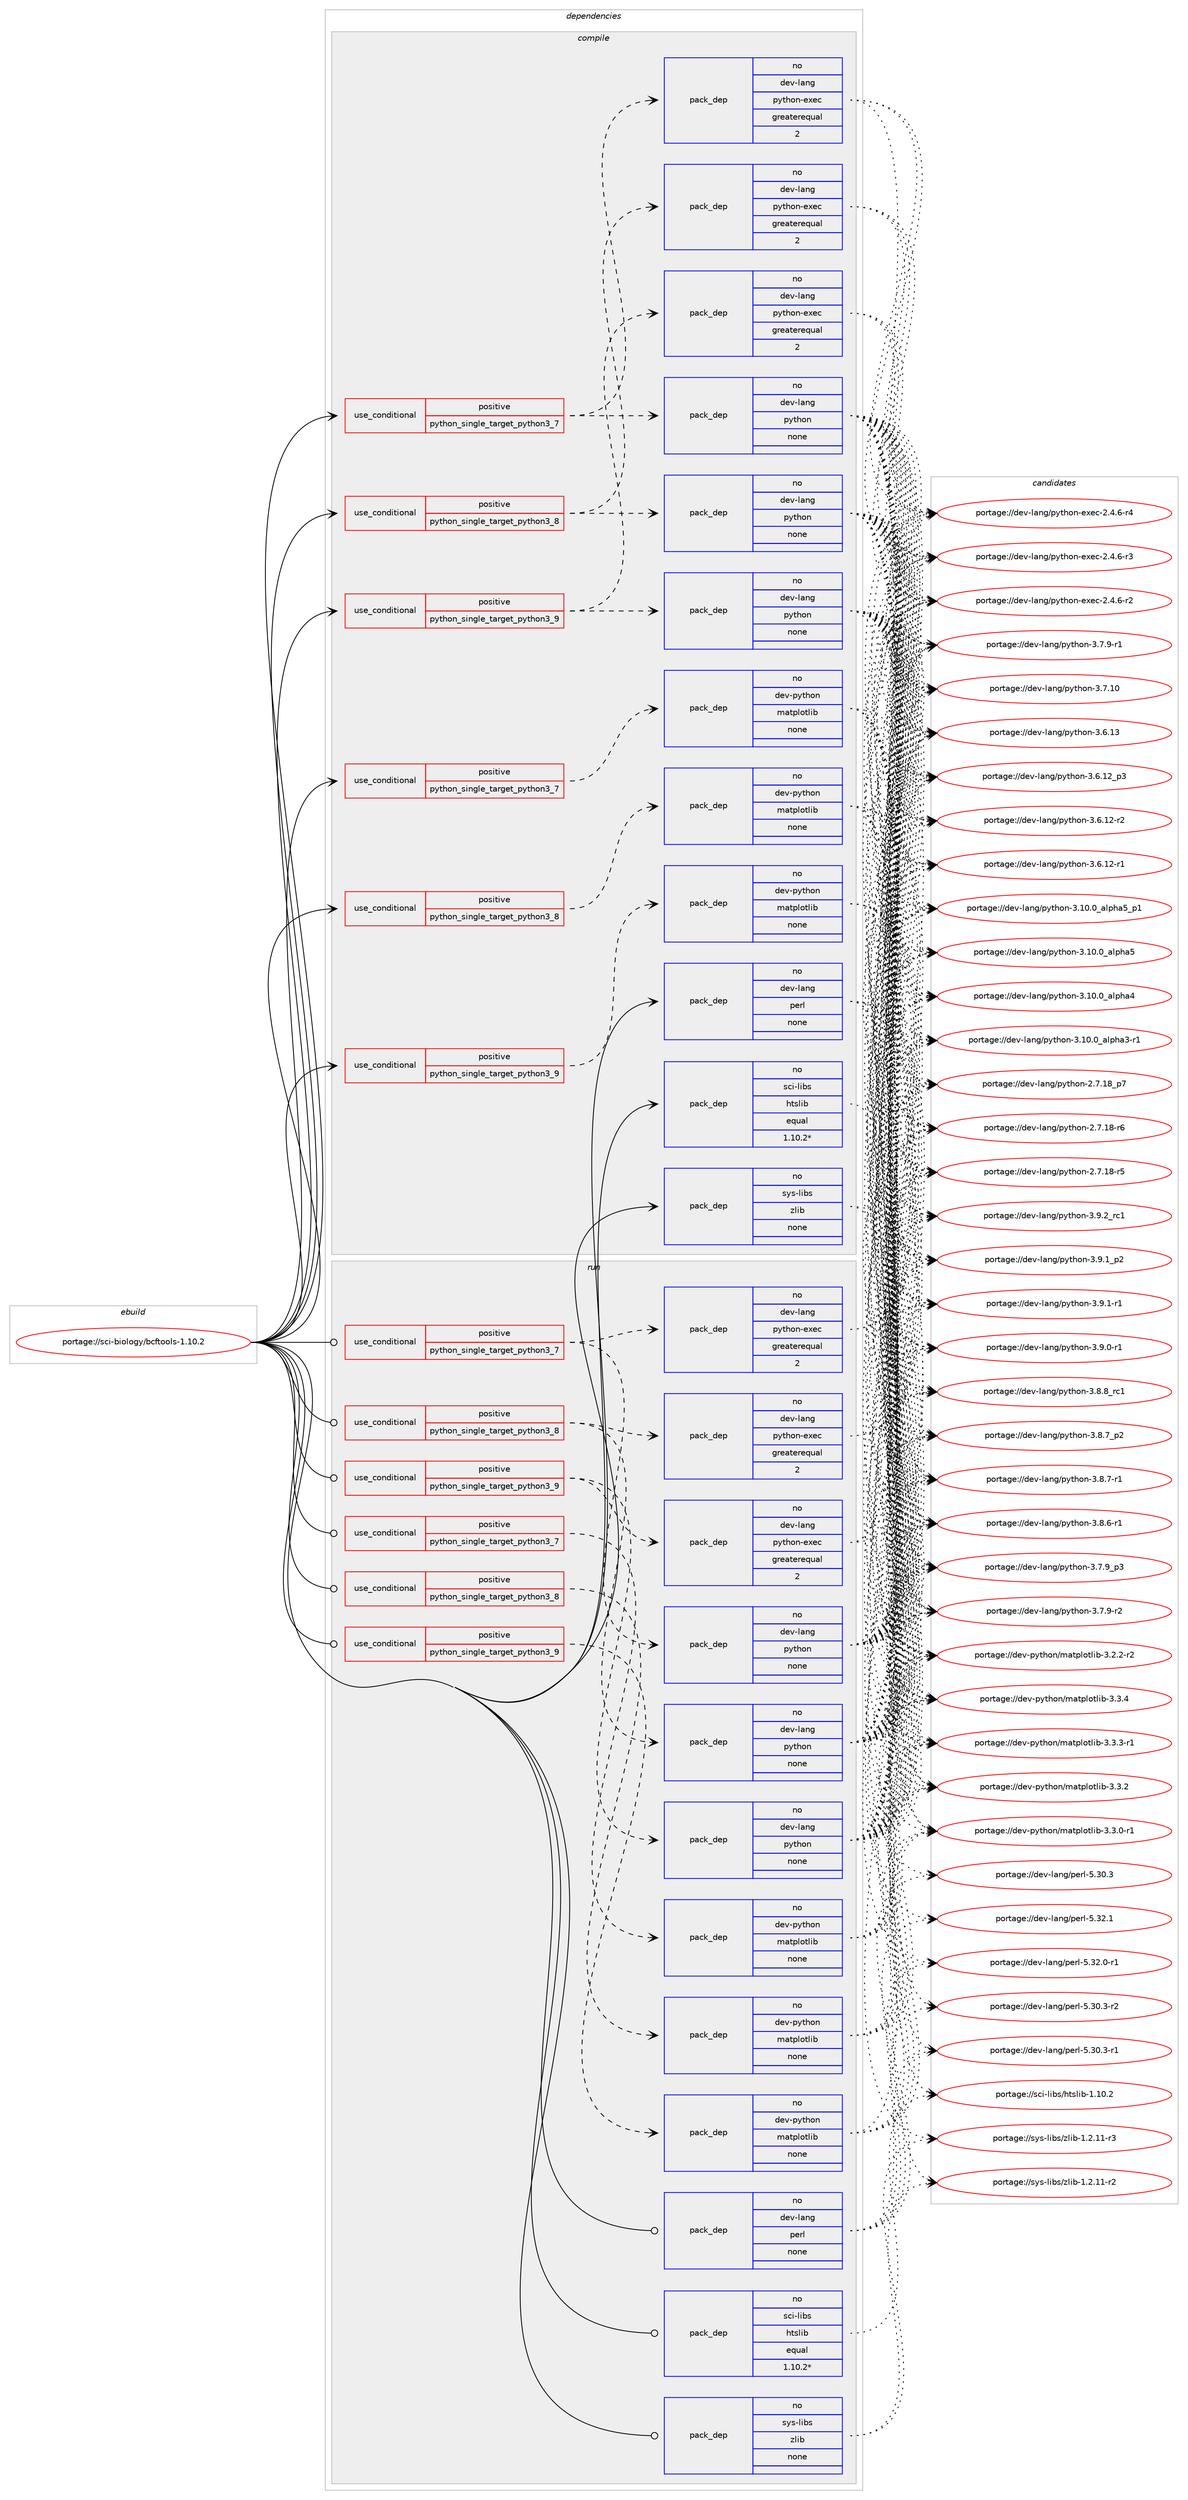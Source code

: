 digraph prolog {

# *************
# Graph options
# *************

newrank=true;
concentrate=true;
compound=true;
graph [rankdir=LR,fontname=Helvetica,fontsize=10,ranksep=1.5];#, ranksep=2.5, nodesep=0.2];
edge  [arrowhead=vee];
node  [fontname=Helvetica,fontsize=10];

# **********
# The ebuild
# **********

subgraph cluster_leftcol {
color=gray;
rank=same;
label=<<i>ebuild</i>>;
id [label="portage://sci-biology/bcftools-1.10.2", color=red, width=4, href="../sci-biology/bcftools-1.10.2.svg"];
}

# ****************
# The dependencies
# ****************

subgraph cluster_midcol {
color=gray;
label=<<i>dependencies</i>>;
subgraph cluster_compile {
fillcolor="#eeeeee";
style=filled;
label=<<i>compile</i>>;
subgraph cond2898 {
dependency10207 [label=<<TABLE BORDER="0" CELLBORDER="1" CELLSPACING="0" CELLPADDING="4"><TR><TD ROWSPAN="3" CELLPADDING="10">use_conditional</TD></TR><TR><TD>positive</TD></TR><TR><TD>python_single_target_python3_7</TD></TR></TABLE>>, shape=none, color=red];
subgraph pack7218 {
dependency10208 [label=<<TABLE BORDER="0" CELLBORDER="1" CELLSPACING="0" CELLPADDING="4" WIDTH="220"><TR><TD ROWSPAN="6" CELLPADDING="30">pack_dep</TD></TR><TR><TD WIDTH="110">no</TD></TR><TR><TD>dev-lang</TD></TR><TR><TD>python</TD></TR><TR><TD>none</TD></TR><TR><TD></TD></TR></TABLE>>, shape=none, color=blue];
}
dependency10207:e -> dependency10208:w [weight=20,style="dashed",arrowhead="vee"];
subgraph pack7219 {
dependency10209 [label=<<TABLE BORDER="0" CELLBORDER="1" CELLSPACING="0" CELLPADDING="4" WIDTH="220"><TR><TD ROWSPAN="6" CELLPADDING="30">pack_dep</TD></TR><TR><TD WIDTH="110">no</TD></TR><TR><TD>dev-lang</TD></TR><TR><TD>python-exec</TD></TR><TR><TD>greaterequal</TD></TR><TR><TD>2</TD></TR></TABLE>>, shape=none, color=blue];
}
dependency10207:e -> dependency10209:w [weight=20,style="dashed",arrowhead="vee"];
}
id:e -> dependency10207:w [weight=20,style="solid",arrowhead="vee"];
subgraph cond2899 {
dependency10210 [label=<<TABLE BORDER="0" CELLBORDER="1" CELLSPACING="0" CELLPADDING="4"><TR><TD ROWSPAN="3" CELLPADDING="10">use_conditional</TD></TR><TR><TD>positive</TD></TR><TR><TD>python_single_target_python3_7</TD></TR></TABLE>>, shape=none, color=red];
subgraph pack7220 {
dependency10211 [label=<<TABLE BORDER="0" CELLBORDER="1" CELLSPACING="0" CELLPADDING="4" WIDTH="220"><TR><TD ROWSPAN="6" CELLPADDING="30">pack_dep</TD></TR><TR><TD WIDTH="110">no</TD></TR><TR><TD>dev-python</TD></TR><TR><TD>matplotlib</TD></TR><TR><TD>none</TD></TR><TR><TD></TD></TR></TABLE>>, shape=none, color=blue];
}
dependency10210:e -> dependency10211:w [weight=20,style="dashed",arrowhead="vee"];
}
id:e -> dependency10210:w [weight=20,style="solid",arrowhead="vee"];
subgraph cond2900 {
dependency10212 [label=<<TABLE BORDER="0" CELLBORDER="1" CELLSPACING="0" CELLPADDING="4"><TR><TD ROWSPAN="3" CELLPADDING="10">use_conditional</TD></TR><TR><TD>positive</TD></TR><TR><TD>python_single_target_python3_8</TD></TR></TABLE>>, shape=none, color=red];
subgraph pack7221 {
dependency10213 [label=<<TABLE BORDER="0" CELLBORDER="1" CELLSPACING="0" CELLPADDING="4" WIDTH="220"><TR><TD ROWSPAN="6" CELLPADDING="30">pack_dep</TD></TR><TR><TD WIDTH="110">no</TD></TR><TR><TD>dev-lang</TD></TR><TR><TD>python</TD></TR><TR><TD>none</TD></TR><TR><TD></TD></TR></TABLE>>, shape=none, color=blue];
}
dependency10212:e -> dependency10213:w [weight=20,style="dashed",arrowhead="vee"];
subgraph pack7222 {
dependency10214 [label=<<TABLE BORDER="0" CELLBORDER="1" CELLSPACING="0" CELLPADDING="4" WIDTH="220"><TR><TD ROWSPAN="6" CELLPADDING="30">pack_dep</TD></TR><TR><TD WIDTH="110">no</TD></TR><TR><TD>dev-lang</TD></TR><TR><TD>python-exec</TD></TR><TR><TD>greaterequal</TD></TR><TR><TD>2</TD></TR></TABLE>>, shape=none, color=blue];
}
dependency10212:e -> dependency10214:w [weight=20,style="dashed",arrowhead="vee"];
}
id:e -> dependency10212:w [weight=20,style="solid",arrowhead="vee"];
subgraph cond2901 {
dependency10215 [label=<<TABLE BORDER="0" CELLBORDER="1" CELLSPACING="0" CELLPADDING="4"><TR><TD ROWSPAN="3" CELLPADDING="10">use_conditional</TD></TR><TR><TD>positive</TD></TR><TR><TD>python_single_target_python3_8</TD></TR></TABLE>>, shape=none, color=red];
subgraph pack7223 {
dependency10216 [label=<<TABLE BORDER="0" CELLBORDER="1" CELLSPACING="0" CELLPADDING="4" WIDTH="220"><TR><TD ROWSPAN="6" CELLPADDING="30">pack_dep</TD></TR><TR><TD WIDTH="110">no</TD></TR><TR><TD>dev-python</TD></TR><TR><TD>matplotlib</TD></TR><TR><TD>none</TD></TR><TR><TD></TD></TR></TABLE>>, shape=none, color=blue];
}
dependency10215:e -> dependency10216:w [weight=20,style="dashed",arrowhead="vee"];
}
id:e -> dependency10215:w [weight=20,style="solid",arrowhead="vee"];
subgraph cond2902 {
dependency10217 [label=<<TABLE BORDER="0" CELLBORDER="1" CELLSPACING="0" CELLPADDING="4"><TR><TD ROWSPAN="3" CELLPADDING="10">use_conditional</TD></TR><TR><TD>positive</TD></TR><TR><TD>python_single_target_python3_9</TD></TR></TABLE>>, shape=none, color=red];
subgraph pack7224 {
dependency10218 [label=<<TABLE BORDER="0" CELLBORDER="1" CELLSPACING="0" CELLPADDING="4" WIDTH="220"><TR><TD ROWSPAN="6" CELLPADDING="30">pack_dep</TD></TR><TR><TD WIDTH="110">no</TD></TR><TR><TD>dev-lang</TD></TR><TR><TD>python</TD></TR><TR><TD>none</TD></TR><TR><TD></TD></TR></TABLE>>, shape=none, color=blue];
}
dependency10217:e -> dependency10218:w [weight=20,style="dashed",arrowhead="vee"];
subgraph pack7225 {
dependency10219 [label=<<TABLE BORDER="0" CELLBORDER="1" CELLSPACING="0" CELLPADDING="4" WIDTH="220"><TR><TD ROWSPAN="6" CELLPADDING="30">pack_dep</TD></TR><TR><TD WIDTH="110">no</TD></TR><TR><TD>dev-lang</TD></TR><TR><TD>python-exec</TD></TR><TR><TD>greaterequal</TD></TR><TR><TD>2</TD></TR></TABLE>>, shape=none, color=blue];
}
dependency10217:e -> dependency10219:w [weight=20,style="dashed",arrowhead="vee"];
}
id:e -> dependency10217:w [weight=20,style="solid",arrowhead="vee"];
subgraph cond2903 {
dependency10220 [label=<<TABLE BORDER="0" CELLBORDER="1" CELLSPACING="0" CELLPADDING="4"><TR><TD ROWSPAN="3" CELLPADDING="10">use_conditional</TD></TR><TR><TD>positive</TD></TR><TR><TD>python_single_target_python3_9</TD></TR></TABLE>>, shape=none, color=red];
subgraph pack7226 {
dependency10221 [label=<<TABLE BORDER="0" CELLBORDER="1" CELLSPACING="0" CELLPADDING="4" WIDTH="220"><TR><TD ROWSPAN="6" CELLPADDING="30">pack_dep</TD></TR><TR><TD WIDTH="110">no</TD></TR><TR><TD>dev-python</TD></TR><TR><TD>matplotlib</TD></TR><TR><TD>none</TD></TR><TR><TD></TD></TR></TABLE>>, shape=none, color=blue];
}
dependency10220:e -> dependency10221:w [weight=20,style="dashed",arrowhead="vee"];
}
id:e -> dependency10220:w [weight=20,style="solid",arrowhead="vee"];
subgraph pack7227 {
dependency10222 [label=<<TABLE BORDER="0" CELLBORDER="1" CELLSPACING="0" CELLPADDING="4" WIDTH="220"><TR><TD ROWSPAN="6" CELLPADDING="30">pack_dep</TD></TR><TR><TD WIDTH="110">no</TD></TR><TR><TD>dev-lang</TD></TR><TR><TD>perl</TD></TR><TR><TD>none</TD></TR><TR><TD></TD></TR></TABLE>>, shape=none, color=blue];
}
id:e -> dependency10222:w [weight=20,style="solid",arrowhead="vee"];
subgraph pack7228 {
dependency10223 [label=<<TABLE BORDER="0" CELLBORDER="1" CELLSPACING="0" CELLPADDING="4" WIDTH="220"><TR><TD ROWSPAN="6" CELLPADDING="30">pack_dep</TD></TR><TR><TD WIDTH="110">no</TD></TR><TR><TD>sci-libs</TD></TR><TR><TD>htslib</TD></TR><TR><TD>equal</TD></TR><TR><TD>1.10.2*</TD></TR></TABLE>>, shape=none, color=blue];
}
id:e -> dependency10223:w [weight=20,style="solid",arrowhead="vee"];
subgraph pack7229 {
dependency10224 [label=<<TABLE BORDER="0" CELLBORDER="1" CELLSPACING="0" CELLPADDING="4" WIDTH="220"><TR><TD ROWSPAN="6" CELLPADDING="30">pack_dep</TD></TR><TR><TD WIDTH="110">no</TD></TR><TR><TD>sys-libs</TD></TR><TR><TD>zlib</TD></TR><TR><TD>none</TD></TR><TR><TD></TD></TR></TABLE>>, shape=none, color=blue];
}
id:e -> dependency10224:w [weight=20,style="solid",arrowhead="vee"];
}
subgraph cluster_compileandrun {
fillcolor="#eeeeee";
style=filled;
label=<<i>compile and run</i>>;
}
subgraph cluster_run {
fillcolor="#eeeeee";
style=filled;
label=<<i>run</i>>;
subgraph cond2904 {
dependency10225 [label=<<TABLE BORDER="0" CELLBORDER="1" CELLSPACING="0" CELLPADDING="4"><TR><TD ROWSPAN="3" CELLPADDING="10">use_conditional</TD></TR><TR><TD>positive</TD></TR><TR><TD>python_single_target_python3_7</TD></TR></TABLE>>, shape=none, color=red];
subgraph pack7230 {
dependency10226 [label=<<TABLE BORDER="0" CELLBORDER="1" CELLSPACING="0" CELLPADDING="4" WIDTH="220"><TR><TD ROWSPAN="6" CELLPADDING="30">pack_dep</TD></TR><TR><TD WIDTH="110">no</TD></TR><TR><TD>dev-lang</TD></TR><TR><TD>python</TD></TR><TR><TD>none</TD></TR><TR><TD></TD></TR></TABLE>>, shape=none, color=blue];
}
dependency10225:e -> dependency10226:w [weight=20,style="dashed",arrowhead="vee"];
subgraph pack7231 {
dependency10227 [label=<<TABLE BORDER="0" CELLBORDER="1" CELLSPACING="0" CELLPADDING="4" WIDTH="220"><TR><TD ROWSPAN="6" CELLPADDING="30">pack_dep</TD></TR><TR><TD WIDTH="110">no</TD></TR><TR><TD>dev-lang</TD></TR><TR><TD>python-exec</TD></TR><TR><TD>greaterequal</TD></TR><TR><TD>2</TD></TR></TABLE>>, shape=none, color=blue];
}
dependency10225:e -> dependency10227:w [weight=20,style="dashed",arrowhead="vee"];
}
id:e -> dependency10225:w [weight=20,style="solid",arrowhead="odot"];
subgraph cond2905 {
dependency10228 [label=<<TABLE BORDER="0" CELLBORDER="1" CELLSPACING="0" CELLPADDING="4"><TR><TD ROWSPAN="3" CELLPADDING="10">use_conditional</TD></TR><TR><TD>positive</TD></TR><TR><TD>python_single_target_python3_7</TD></TR></TABLE>>, shape=none, color=red];
subgraph pack7232 {
dependency10229 [label=<<TABLE BORDER="0" CELLBORDER="1" CELLSPACING="0" CELLPADDING="4" WIDTH="220"><TR><TD ROWSPAN="6" CELLPADDING="30">pack_dep</TD></TR><TR><TD WIDTH="110">no</TD></TR><TR><TD>dev-python</TD></TR><TR><TD>matplotlib</TD></TR><TR><TD>none</TD></TR><TR><TD></TD></TR></TABLE>>, shape=none, color=blue];
}
dependency10228:e -> dependency10229:w [weight=20,style="dashed",arrowhead="vee"];
}
id:e -> dependency10228:w [weight=20,style="solid",arrowhead="odot"];
subgraph cond2906 {
dependency10230 [label=<<TABLE BORDER="0" CELLBORDER="1" CELLSPACING="0" CELLPADDING="4"><TR><TD ROWSPAN="3" CELLPADDING="10">use_conditional</TD></TR><TR><TD>positive</TD></TR><TR><TD>python_single_target_python3_8</TD></TR></TABLE>>, shape=none, color=red];
subgraph pack7233 {
dependency10231 [label=<<TABLE BORDER="0" CELLBORDER="1" CELLSPACING="0" CELLPADDING="4" WIDTH="220"><TR><TD ROWSPAN="6" CELLPADDING="30">pack_dep</TD></TR><TR><TD WIDTH="110">no</TD></TR><TR><TD>dev-lang</TD></TR><TR><TD>python</TD></TR><TR><TD>none</TD></TR><TR><TD></TD></TR></TABLE>>, shape=none, color=blue];
}
dependency10230:e -> dependency10231:w [weight=20,style="dashed",arrowhead="vee"];
subgraph pack7234 {
dependency10232 [label=<<TABLE BORDER="0" CELLBORDER="1" CELLSPACING="0" CELLPADDING="4" WIDTH="220"><TR><TD ROWSPAN="6" CELLPADDING="30">pack_dep</TD></TR><TR><TD WIDTH="110">no</TD></TR><TR><TD>dev-lang</TD></TR><TR><TD>python-exec</TD></TR><TR><TD>greaterequal</TD></TR><TR><TD>2</TD></TR></TABLE>>, shape=none, color=blue];
}
dependency10230:e -> dependency10232:w [weight=20,style="dashed",arrowhead="vee"];
}
id:e -> dependency10230:w [weight=20,style="solid",arrowhead="odot"];
subgraph cond2907 {
dependency10233 [label=<<TABLE BORDER="0" CELLBORDER="1" CELLSPACING="0" CELLPADDING="4"><TR><TD ROWSPAN="3" CELLPADDING="10">use_conditional</TD></TR><TR><TD>positive</TD></TR><TR><TD>python_single_target_python3_8</TD></TR></TABLE>>, shape=none, color=red];
subgraph pack7235 {
dependency10234 [label=<<TABLE BORDER="0" CELLBORDER="1" CELLSPACING="0" CELLPADDING="4" WIDTH="220"><TR><TD ROWSPAN="6" CELLPADDING="30">pack_dep</TD></TR><TR><TD WIDTH="110">no</TD></TR><TR><TD>dev-python</TD></TR><TR><TD>matplotlib</TD></TR><TR><TD>none</TD></TR><TR><TD></TD></TR></TABLE>>, shape=none, color=blue];
}
dependency10233:e -> dependency10234:w [weight=20,style="dashed",arrowhead="vee"];
}
id:e -> dependency10233:w [weight=20,style="solid",arrowhead="odot"];
subgraph cond2908 {
dependency10235 [label=<<TABLE BORDER="0" CELLBORDER="1" CELLSPACING="0" CELLPADDING="4"><TR><TD ROWSPAN="3" CELLPADDING="10">use_conditional</TD></TR><TR><TD>positive</TD></TR><TR><TD>python_single_target_python3_9</TD></TR></TABLE>>, shape=none, color=red];
subgraph pack7236 {
dependency10236 [label=<<TABLE BORDER="0" CELLBORDER="1" CELLSPACING="0" CELLPADDING="4" WIDTH="220"><TR><TD ROWSPAN="6" CELLPADDING="30">pack_dep</TD></TR><TR><TD WIDTH="110">no</TD></TR><TR><TD>dev-lang</TD></TR><TR><TD>python</TD></TR><TR><TD>none</TD></TR><TR><TD></TD></TR></TABLE>>, shape=none, color=blue];
}
dependency10235:e -> dependency10236:w [weight=20,style="dashed",arrowhead="vee"];
subgraph pack7237 {
dependency10237 [label=<<TABLE BORDER="0" CELLBORDER="1" CELLSPACING="0" CELLPADDING="4" WIDTH="220"><TR><TD ROWSPAN="6" CELLPADDING="30">pack_dep</TD></TR><TR><TD WIDTH="110">no</TD></TR><TR><TD>dev-lang</TD></TR><TR><TD>python-exec</TD></TR><TR><TD>greaterequal</TD></TR><TR><TD>2</TD></TR></TABLE>>, shape=none, color=blue];
}
dependency10235:e -> dependency10237:w [weight=20,style="dashed",arrowhead="vee"];
}
id:e -> dependency10235:w [weight=20,style="solid",arrowhead="odot"];
subgraph cond2909 {
dependency10238 [label=<<TABLE BORDER="0" CELLBORDER="1" CELLSPACING="0" CELLPADDING="4"><TR><TD ROWSPAN="3" CELLPADDING="10">use_conditional</TD></TR><TR><TD>positive</TD></TR><TR><TD>python_single_target_python3_9</TD></TR></TABLE>>, shape=none, color=red];
subgraph pack7238 {
dependency10239 [label=<<TABLE BORDER="0" CELLBORDER="1" CELLSPACING="0" CELLPADDING="4" WIDTH="220"><TR><TD ROWSPAN="6" CELLPADDING="30">pack_dep</TD></TR><TR><TD WIDTH="110">no</TD></TR><TR><TD>dev-python</TD></TR><TR><TD>matplotlib</TD></TR><TR><TD>none</TD></TR><TR><TD></TD></TR></TABLE>>, shape=none, color=blue];
}
dependency10238:e -> dependency10239:w [weight=20,style="dashed",arrowhead="vee"];
}
id:e -> dependency10238:w [weight=20,style="solid",arrowhead="odot"];
subgraph pack7239 {
dependency10240 [label=<<TABLE BORDER="0" CELLBORDER="1" CELLSPACING="0" CELLPADDING="4" WIDTH="220"><TR><TD ROWSPAN="6" CELLPADDING="30">pack_dep</TD></TR><TR><TD WIDTH="110">no</TD></TR><TR><TD>dev-lang</TD></TR><TR><TD>perl</TD></TR><TR><TD>none</TD></TR><TR><TD></TD></TR></TABLE>>, shape=none, color=blue];
}
id:e -> dependency10240:w [weight=20,style="solid",arrowhead="odot"];
subgraph pack7240 {
dependency10241 [label=<<TABLE BORDER="0" CELLBORDER="1" CELLSPACING="0" CELLPADDING="4" WIDTH="220"><TR><TD ROWSPAN="6" CELLPADDING="30">pack_dep</TD></TR><TR><TD WIDTH="110">no</TD></TR><TR><TD>sci-libs</TD></TR><TR><TD>htslib</TD></TR><TR><TD>equal</TD></TR><TR><TD>1.10.2*</TD></TR></TABLE>>, shape=none, color=blue];
}
id:e -> dependency10241:w [weight=20,style="solid",arrowhead="odot"];
subgraph pack7241 {
dependency10242 [label=<<TABLE BORDER="0" CELLBORDER="1" CELLSPACING="0" CELLPADDING="4" WIDTH="220"><TR><TD ROWSPAN="6" CELLPADDING="30">pack_dep</TD></TR><TR><TD WIDTH="110">no</TD></TR><TR><TD>sys-libs</TD></TR><TR><TD>zlib</TD></TR><TR><TD>none</TD></TR><TR><TD></TD></TR></TABLE>>, shape=none, color=blue];
}
id:e -> dependency10242:w [weight=20,style="solid",arrowhead="odot"];
}
}

# **************
# The candidates
# **************

subgraph cluster_choices {
rank=same;
color=gray;
label=<<i>candidates</i>>;

subgraph choice7218 {
color=black;
nodesep=1;
choice100101118451089711010347112121116104111110455146574650951149949 [label="portage://dev-lang/python-3.9.2_rc1", color=red, width=4,href="../dev-lang/python-3.9.2_rc1.svg"];
choice1001011184510897110103471121211161041111104551465746499511250 [label="portage://dev-lang/python-3.9.1_p2", color=red, width=4,href="../dev-lang/python-3.9.1_p2.svg"];
choice1001011184510897110103471121211161041111104551465746494511449 [label="portage://dev-lang/python-3.9.1-r1", color=red, width=4,href="../dev-lang/python-3.9.1-r1.svg"];
choice1001011184510897110103471121211161041111104551465746484511449 [label="portage://dev-lang/python-3.9.0-r1", color=red, width=4,href="../dev-lang/python-3.9.0-r1.svg"];
choice100101118451089711010347112121116104111110455146564656951149949 [label="portage://dev-lang/python-3.8.8_rc1", color=red, width=4,href="../dev-lang/python-3.8.8_rc1.svg"];
choice1001011184510897110103471121211161041111104551465646559511250 [label="portage://dev-lang/python-3.8.7_p2", color=red, width=4,href="../dev-lang/python-3.8.7_p2.svg"];
choice1001011184510897110103471121211161041111104551465646554511449 [label="portage://dev-lang/python-3.8.7-r1", color=red, width=4,href="../dev-lang/python-3.8.7-r1.svg"];
choice1001011184510897110103471121211161041111104551465646544511449 [label="portage://dev-lang/python-3.8.6-r1", color=red, width=4,href="../dev-lang/python-3.8.6-r1.svg"];
choice1001011184510897110103471121211161041111104551465546579511251 [label="portage://dev-lang/python-3.7.9_p3", color=red, width=4,href="../dev-lang/python-3.7.9_p3.svg"];
choice1001011184510897110103471121211161041111104551465546574511450 [label="portage://dev-lang/python-3.7.9-r2", color=red, width=4,href="../dev-lang/python-3.7.9-r2.svg"];
choice1001011184510897110103471121211161041111104551465546574511449 [label="portage://dev-lang/python-3.7.9-r1", color=red, width=4,href="../dev-lang/python-3.7.9-r1.svg"];
choice10010111845108971101034711212111610411111045514655464948 [label="portage://dev-lang/python-3.7.10", color=red, width=4,href="../dev-lang/python-3.7.10.svg"];
choice10010111845108971101034711212111610411111045514654464951 [label="portage://dev-lang/python-3.6.13", color=red, width=4,href="../dev-lang/python-3.6.13.svg"];
choice100101118451089711010347112121116104111110455146544649509511251 [label="portage://dev-lang/python-3.6.12_p3", color=red, width=4,href="../dev-lang/python-3.6.12_p3.svg"];
choice100101118451089711010347112121116104111110455146544649504511450 [label="portage://dev-lang/python-3.6.12-r2", color=red, width=4,href="../dev-lang/python-3.6.12-r2.svg"];
choice100101118451089711010347112121116104111110455146544649504511449 [label="portage://dev-lang/python-3.6.12-r1", color=red, width=4,href="../dev-lang/python-3.6.12-r1.svg"];
choice10010111845108971101034711212111610411111045514649484648959710811210497539511249 [label="portage://dev-lang/python-3.10.0_alpha5_p1", color=red, width=4,href="../dev-lang/python-3.10.0_alpha5_p1.svg"];
choice1001011184510897110103471121211161041111104551464948464895971081121049753 [label="portage://dev-lang/python-3.10.0_alpha5", color=red, width=4,href="../dev-lang/python-3.10.0_alpha5.svg"];
choice1001011184510897110103471121211161041111104551464948464895971081121049752 [label="portage://dev-lang/python-3.10.0_alpha4", color=red, width=4,href="../dev-lang/python-3.10.0_alpha4.svg"];
choice10010111845108971101034711212111610411111045514649484648959710811210497514511449 [label="portage://dev-lang/python-3.10.0_alpha3-r1", color=red, width=4,href="../dev-lang/python-3.10.0_alpha3-r1.svg"];
choice100101118451089711010347112121116104111110455046554649569511255 [label="portage://dev-lang/python-2.7.18_p7", color=red, width=4,href="../dev-lang/python-2.7.18_p7.svg"];
choice100101118451089711010347112121116104111110455046554649564511454 [label="portage://dev-lang/python-2.7.18-r6", color=red, width=4,href="../dev-lang/python-2.7.18-r6.svg"];
choice100101118451089711010347112121116104111110455046554649564511453 [label="portage://dev-lang/python-2.7.18-r5", color=red, width=4,href="../dev-lang/python-2.7.18-r5.svg"];
dependency10208:e -> choice100101118451089711010347112121116104111110455146574650951149949:w [style=dotted,weight="100"];
dependency10208:e -> choice1001011184510897110103471121211161041111104551465746499511250:w [style=dotted,weight="100"];
dependency10208:e -> choice1001011184510897110103471121211161041111104551465746494511449:w [style=dotted,weight="100"];
dependency10208:e -> choice1001011184510897110103471121211161041111104551465746484511449:w [style=dotted,weight="100"];
dependency10208:e -> choice100101118451089711010347112121116104111110455146564656951149949:w [style=dotted,weight="100"];
dependency10208:e -> choice1001011184510897110103471121211161041111104551465646559511250:w [style=dotted,weight="100"];
dependency10208:e -> choice1001011184510897110103471121211161041111104551465646554511449:w [style=dotted,weight="100"];
dependency10208:e -> choice1001011184510897110103471121211161041111104551465646544511449:w [style=dotted,weight="100"];
dependency10208:e -> choice1001011184510897110103471121211161041111104551465546579511251:w [style=dotted,weight="100"];
dependency10208:e -> choice1001011184510897110103471121211161041111104551465546574511450:w [style=dotted,weight="100"];
dependency10208:e -> choice1001011184510897110103471121211161041111104551465546574511449:w [style=dotted,weight="100"];
dependency10208:e -> choice10010111845108971101034711212111610411111045514655464948:w [style=dotted,weight="100"];
dependency10208:e -> choice10010111845108971101034711212111610411111045514654464951:w [style=dotted,weight="100"];
dependency10208:e -> choice100101118451089711010347112121116104111110455146544649509511251:w [style=dotted,weight="100"];
dependency10208:e -> choice100101118451089711010347112121116104111110455146544649504511450:w [style=dotted,weight="100"];
dependency10208:e -> choice100101118451089711010347112121116104111110455146544649504511449:w [style=dotted,weight="100"];
dependency10208:e -> choice10010111845108971101034711212111610411111045514649484648959710811210497539511249:w [style=dotted,weight="100"];
dependency10208:e -> choice1001011184510897110103471121211161041111104551464948464895971081121049753:w [style=dotted,weight="100"];
dependency10208:e -> choice1001011184510897110103471121211161041111104551464948464895971081121049752:w [style=dotted,weight="100"];
dependency10208:e -> choice10010111845108971101034711212111610411111045514649484648959710811210497514511449:w [style=dotted,weight="100"];
dependency10208:e -> choice100101118451089711010347112121116104111110455046554649569511255:w [style=dotted,weight="100"];
dependency10208:e -> choice100101118451089711010347112121116104111110455046554649564511454:w [style=dotted,weight="100"];
dependency10208:e -> choice100101118451089711010347112121116104111110455046554649564511453:w [style=dotted,weight="100"];
}
subgraph choice7219 {
color=black;
nodesep=1;
choice10010111845108971101034711212111610411111045101120101994550465246544511452 [label="portage://dev-lang/python-exec-2.4.6-r4", color=red, width=4,href="../dev-lang/python-exec-2.4.6-r4.svg"];
choice10010111845108971101034711212111610411111045101120101994550465246544511451 [label="portage://dev-lang/python-exec-2.4.6-r3", color=red, width=4,href="../dev-lang/python-exec-2.4.6-r3.svg"];
choice10010111845108971101034711212111610411111045101120101994550465246544511450 [label="portage://dev-lang/python-exec-2.4.6-r2", color=red, width=4,href="../dev-lang/python-exec-2.4.6-r2.svg"];
dependency10209:e -> choice10010111845108971101034711212111610411111045101120101994550465246544511452:w [style=dotted,weight="100"];
dependency10209:e -> choice10010111845108971101034711212111610411111045101120101994550465246544511451:w [style=dotted,weight="100"];
dependency10209:e -> choice10010111845108971101034711212111610411111045101120101994550465246544511450:w [style=dotted,weight="100"];
}
subgraph choice7220 {
color=black;
nodesep=1;
choice10010111845112121116104111110471099711611210811111610810598455146514652 [label="portage://dev-python/matplotlib-3.3.4", color=red, width=4,href="../dev-python/matplotlib-3.3.4.svg"];
choice100101118451121211161041111104710997116112108111116108105984551465146514511449 [label="portage://dev-python/matplotlib-3.3.3-r1", color=red, width=4,href="../dev-python/matplotlib-3.3.3-r1.svg"];
choice10010111845112121116104111110471099711611210811111610810598455146514650 [label="portage://dev-python/matplotlib-3.3.2", color=red, width=4,href="../dev-python/matplotlib-3.3.2.svg"];
choice100101118451121211161041111104710997116112108111116108105984551465146484511449 [label="portage://dev-python/matplotlib-3.3.0-r1", color=red, width=4,href="../dev-python/matplotlib-3.3.0-r1.svg"];
choice100101118451121211161041111104710997116112108111116108105984551465046504511450 [label="portage://dev-python/matplotlib-3.2.2-r2", color=red, width=4,href="../dev-python/matplotlib-3.2.2-r2.svg"];
dependency10211:e -> choice10010111845112121116104111110471099711611210811111610810598455146514652:w [style=dotted,weight="100"];
dependency10211:e -> choice100101118451121211161041111104710997116112108111116108105984551465146514511449:w [style=dotted,weight="100"];
dependency10211:e -> choice10010111845112121116104111110471099711611210811111610810598455146514650:w [style=dotted,weight="100"];
dependency10211:e -> choice100101118451121211161041111104710997116112108111116108105984551465146484511449:w [style=dotted,weight="100"];
dependency10211:e -> choice100101118451121211161041111104710997116112108111116108105984551465046504511450:w [style=dotted,weight="100"];
}
subgraph choice7221 {
color=black;
nodesep=1;
choice100101118451089711010347112121116104111110455146574650951149949 [label="portage://dev-lang/python-3.9.2_rc1", color=red, width=4,href="../dev-lang/python-3.9.2_rc1.svg"];
choice1001011184510897110103471121211161041111104551465746499511250 [label="portage://dev-lang/python-3.9.1_p2", color=red, width=4,href="../dev-lang/python-3.9.1_p2.svg"];
choice1001011184510897110103471121211161041111104551465746494511449 [label="portage://dev-lang/python-3.9.1-r1", color=red, width=4,href="../dev-lang/python-3.9.1-r1.svg"];
choice1001011184510897110103471121211161041111104551465746484511449 [label="portage://dev-lang/python-3.9.0-r1", color=red, width=4,href="../dev-lang/python-3.9.0-r1.svg"];
choice100101118451089711010347112121116104111110455146564656951149949 [label="portage://dev-lang/python-3.8.8_rc1", color=red, width=4,href="../dev-lang/python-3.8.8_rc1.svg"];
choice1001011184510897110103471121211161041111104551465646559511250 [label="portage://dev-lang/python-3.8.7_p2", color=red, width=4,href="../dev-lang/python-3.8.7_p2.svg"];
choice1001011184510897110103471121211161041111104551465646554511449 [label="portage://dev-lang/python-3.8.7-r1", color=red, width=4,href="../dev-lang/python-3.8.7-r1.svg"];
choice1001011184510897110103471121211161041111104551465646544511449 [label="portage://dev-lang/python-3.8.6-r1", color=red, width=4,href="../dev-lang/python-3.8.6-r1.svg"];
choice1001011184510897110103471121211161041111104551465546579511251 [label="portage://dev-lang/python-3.7.9_p3", color=red, width=4,href="../dev-lang/python-3.7.9_p3.svg"];
choice1001011184510897110103471121211161041111104551465546574511450 [label="portage://dev-lang/python-3.7.9-r2", color=red, width=4,href="../dev-lang/python-3.7.9-r2.svg"];
choice1001011184510897110103471121211161041111104551465546574511449 [label="portage://dev-lang/python-3.7.9-r1", color=red, width=4,href="../dev-lang/python-3.7.9-r1.svg"];
choice10010111845108971101034711212111610411111045514655464948 [label="portage://dev-lang/python-3.7.10", color=red, width=4,href="../dev-lang/python-3.7.10.svg"];
choice10010111845108971101034711212111610411111045514654464951 [label="portage://dev-lang/python-3.6.13", color=red, width=4,href="../dev-lang/python-3.6.13.svg"];
choice100101118451089711010347112121116104111110455146544649509511251 [label="portage://dev-lang/python-3.6.12_p3", color=red, width=4,href="../dev-lang/python-3.6.12_p3.svg"];
choice100101118451089711010347112121116104111110455146544649504511450 [label="portage://dev-lang/python-3.6.12-r2", color=red, width=4,href="../dev-lang/python-3.6.12-r2.svg"];
choice100101118451089711010347112121116104111110455146544649504511449 [label="portage://dev-lang/python-3.6.12-r1", color=red, width=4,href="../dev-lang/python-3.6.12-r1.svg"];
choice10010111845108971101034711212111610411111045514649484648959710811210497539511249 [label="portage://dev-lang/python-3.10.0_alpha5_p1", color=red, width=4,href="../dev-lang/python-3.10.0_alpha5_p1.svg"];
choice1001011184510897110103471121211161041111104551464948464895971081121049753 [label="portage://dev-lang/python-3.10.0_alpha5", color=red, width=4,href="../dev-lang/python-3.10.0_alpha5.svg"];
choice1001011184510897110103471121211161041111104551464948464895971081121049752 [label="portage://dev-lang/python-3.10.0_alpha4", color=red, width=4,href="../dev-lang/python-3.10.0_alpha4.svg"];
choice10010111845108971101034711212111610411111045514649484648959710811210497514511449 [label="portage://dev-lang/python-3.10.0_alpha3-r1", color=red, width=4,href="../dev-lang/python-3.10.0_alpha3-r1.svg"];
choice100101118451089711010347112121116104111110455046554649569511255 [label="portage://dev-lang/python-2.7.18_p7", color=red, width=4,href="../dev-lang/python-2.7.18_p7.svg"];
choice100101118451089711010347112121116104111110455046554649564511454 [label="portage://dev-lang/python-2.7.18-r6", color=red, width=4,href="../dev-lang/python-2.7.18-r6.svg"];
choice100101118451089711010347112121116104111110455046554649564511453 [label="portage://dev-lang/python-2.7.18-r5", color=red, width=4,href="../dev-lang/python-2.7.18-r5.svg"];
dependency10213:e -> choice100101118451089711010347112121116104111110455146574650951149949:w [style=dotted,weight="100"];
dependency10213:e -> choice1001011184510897110103471121211161041111104551465746499511250:w [style=dotted,weight="100"];
dependency10213:e -> choice1001011184510897110103471121211161041111104551465746494511449:w [style=dotted,weight="100"];
dependency10213:e -> choice1001011184510897110103471121211161041111104551465746484511449:w [style=dotted,weight="100"];
dependency10213:e -> choice100101118451089711010347112121116104111110455146564656951149949:w [style=dotted,weight="100"];
dependency10213:e -> choice1001011184510897110103471121211161041111104551465646559511250:w [style=dotted,weight="100"];
dependency10213:e -> choice1001011184510897110103471121211161041111104551465646554511449:w [style=dotted,weight="100"];
dependency10213:e -> choice1001011184510897110103471121211161041111104551465646544511449:w [style=dotted,weight="100"];
dependency10213:e -> choice1001011184510897110103471121211161041111104551465546579511251:w [style=dotted,weight="100"];
dependency10213:e -> choice1001011184510897110103471121211161041111104551465546574511450:w [style=dotted,weight="100"];
dependency10213:e -> choice1001011184510897110103471121211161041111104551465546574511449:w [style=dotted,weight="100"];
dependency10213:e -> choice10010111845108971101034711212111610411111045514655464948:w [style=dotted,weight="100"];
dependency10213:e -> choice10010111845108971101034711212111610411111045514654464951:w [style=dotted,weight="100"];
dependency10213:e -> choice100101118451089711010347112121116104111110455146544649509511251:w [style=dotted,weight="100"];
dependency10213:e -> choice100101118451089711010347112121116104111110455146544649504511450:w [style=dotted,weight="100"];
dependency10213:e -> choice100101118451089711010347112121116104111110455146544649504511449:w [style=dotted,weight="100"];
dependency10213:e -> choice10010111845108971101034711212111610411111045514649484648959710811210497539511249:w [style=dotted,weight="100"];
dependency10213:e -> choice1001011184510897110103471121211161041111104551464948464895971081121049753:w [style=dotted,weight="100"];
dependency10213:e -> choice1001011184510897110103471121211161041111104551464948464895971081121049752:w [style=dotted,weight="100"];
dependency10213:e -> choice10010111845108971101034711212111610411111045514649484648959710811210497514511449:w [style=dotted,weight="100"];
dependency10213:e -> choice100101118451089711010347112121116104111110455046554649569511255:w [style=dotted,weight="100"];
dependency10213:e -> choice100101118451089711010347112121116104111110455046554649564511454:w [style=dotted,weight="100"];
dependency10213:e -> choice100101118451089711010347112121116104111110455046554649564511453:w [style=dotted,weight="100"];
}
subgraph choice7222 {
color=black;
nodesep=1;
choice10010111845108971101034711212111610411111045101120101994550465246544511452 [label="portage://dev-lang/python-exec-2.4.6-r4", color=red, width=4,href="../dev-lang/python-exec-2.4.6-r4.svg"];
choice10010111845108971101034711212111610411111045101120101994550465246544511451 [label="portage://dev-lang/python-exec-2.4.6-r3", color=red, width=4,href="../dev-lang/python-exec-2.4.6-r3.svg"];
choice10010111845108971101034711212111610411111045101120101994550465246544511450 [label="portage://dev-lang/python-exec-2.4.6-r2", color=red, width=4,href="../dev-lang/python-exec-2.4.6-r2.svg"];
dependency10214:e -> choice10010111845108971101034711212111610411111045101120101994550465246544511452:w [style=dotted,weight="100"];
dependency10214:e -> choice10010111845108971101034711212111610411111045101120101994550465246544511451:w [style=dotted,weight="100"];
dependency10214:e -> choice10010111845108971101034711212111610411111045101120101994550465246544511450:w [style=dotted,weight="100"];
}
subgraph choice7223 {
color=black;
nodesep=1;
choice10010111845112121116104111110471099711611210811111610810598455146514652 [label="portage://dev-python/matplotlib-3.3.4", color=red, width=4,href="../dev-python/matplotlib-3.3.4.svg"];
choice100101118451121211161041111104710997116112108111116108105984551465146514511449 [label="portage://dev-python/matplotlib-3.3.3-r1", color=red, width=4,href="../dev-python/matplotlib-3.3.3-r1.svg"];
choice10010111845112121116104111110471099711611210811111610810598455146514650 [label="portage://dev-python/matplotlib-3.3.2", color=red, width=4,href="../dev-python/matplotlib-3.3.2.svg"];
choice100101118451121211161041111104710997116112108111116108105984551465146484511449 [label="portage://dev-python/matplotlib-3.3.0-r1", color=red, width=4,href="../dev-python/matplotlib-3.3.0-r1.svg"];
choice100101118451121211161041111104710997116112108111116108105984551465046504511450 [label="portage://dev-python/matplotlib-3.2.2-r2", color=red, width=4,href="../dev-python/matplotlib-3.2.2-r2.svg"];
dependency10216:e -> choice10010111845112121116104111110471099711611210811111610810598455146514652:w [style=dotted,weight="100"];
dependency10216:e -> choice100101118451121211161041111104710997116112108111116108105984551465146514511449:w [style=dotted,weight="100"];
dependency10216:e -> choice10010111845112121116104111110471099711611210811111610810598455146514650:w [style=dotted,weight="100"];
dependency10216:e -> choice100101118451121211161041111104710997116112108111116108105984551465146484511449:w [style=dotted,weight="100"];
dependency10216:e -> choice100101118451121211161041111104710997116112108111116108105984551465046504511450:w [style=dotted,weight="100"];
}
subgraph choice7224 {
color=black;
nodesep=1;
choice100101118451089711010347112121116104111110455146574650951149949 [label="portage://dev-lang/python-3.9.2_rc1", color=red, width=4,href="../dev-lang/python-3.9.2_rc1.svg"];
choice1001011184510897110103471121211161041111104551465746499511250 [label="portage://dev-lang/python-3.9.1_p2", color=red, width=4,href="../dev-lang/python-3.9.1_p2.svg"];
choice1001011184510897110103471121211161041111104551465746494511449 [label="portage://dev-lang/python-3.9.1-r1", color=red, width=4,href="../dev-lang/python-3.9.1-r1.svg"];
choice1001011184510897110103471121211161041111104551465746484511449 [label="portage://dev-lang/python-3.9.0-r1", color=red, width=4,href="../dev-lang/python-3.9.0-r1.svg"];
choice100101118451089711010347112121116104111110455146564656951149949 [label="portage://dev-lang/python-3.8.8_rc1", color=red, width=4,href="../dev-lang/python-3.8.8_rc1.svg"];
choice1001011184510897110103471121211161041111104551465646559511250 [label="portage://dev-lang/python-3.8.7_p2", color=red, width=4,href="../dev-lang/python-3.8.7_p2.svg"];
choice1001011184510897110103471121211161041111104551465646554511449 [label="portage://dev-lang/python-3.8.7-r1", color=red, width=4,href="../dev-lang/python-3.8.7-r1.svg"];
choice1001011184510897110103471121211161041111104551465646544511449 [label="portage://dev-lang/python-3.8.6-r1", color=red, width=4,href="../dev-lang/python-3.8.6-r1.svg"];
choice1001011184510897110103471121211161041111104551465546579511251 [label="portage://dev-lang/python-3.7.9_p3", color=red, width=4,href="../dev-lang/python-3.7.9_p3.svg"];
choice1001011184510897110103471121211161041111104551465546574511450 [label="portage://dev-lang/python-3.7.9-r2", color=red, width=4,href="../dev-lang/python-3.7.9-r2.svg"];
choice1001011184510897110103471121211161041111104551465546574511449 [label="portage://dev-lang/python-3.7.9-r1", color=red, width=4,href="../dev-lang/python-3.7.9-r1.svg"];
choice10010111845108971101034711212111610411111045514655464948 [label="portage://dev-lang/python-3.7.10", color=red, width=4,href="../dev-lang/python-3.7.10.svg"];
choice10010111845108971101034711212111610411111045514654464951 [label="portage://dev-lang/python-3.6.13", color=red, width=4,href="../dev-lang/python-3.6.13.svg"];
choice100101118451089711010347112121116104111110455146544649509511251 [label="portage://dev-lang/python-3.6.12_p3", color=red, width=4,href="../dev-lang/python-3.6.12_p3.svg"];
choice100101118451089711010347112121116104111110455146544649504511450 [label="portage://dev-lang/python-3.6.12-r2", color=red, width=4,href="../dev-lang/python-3.6.12-r2.svg"];
choice100101118451089711010347112121116104111110455146544649504511449 [label="portage://dev-lang/python-3.6.12-r1", color=red, width=4,href="../dev-lang/python-3.6.12-r1.svg"];
choice10010111845108971101034711212111610411111045514649484648959710811210497539511249 [label="portage://dev-lang/python-3.10.0_alpha5_p1", color=red, width=4,href="../dev-lang/python-3.10.0_alpha5_p1.svg"];
choice1001011184510897110103471121211161041111104551464948464895971081121049753 [label="portage://dev-lang/python-3.10.0_alpha5", color=red, width=4,href="../dev-lang/python-3.10.0_alpha5.svg"];
choice1001011184510897110103471121211161041111104551464948464895971081121049752 [label="portage://dev-lang/python-3.10.0_alpha4", color=red, width=4,href="../dev-lang/python-3.10.0_alpha4.svg"];
choice10010111845108971101034711212111610411111045514649484648959710811210497514511449 [label="portage://dev-lang/python-3.10.0_alpha3-r1", color=red, width=4,href="../dev-lang/python-3.10.0_alpha3-r1.svg"];
choice100101118451089711010347112121116104111110455046554649569511255 [label="portage://dev-lang/python-2.7.18_p7", color=red, width=4,href="../dev-lang/python-2.7.18_p7.svg"];
choice100101118451089711010347112121116104111110455046554649564511454 [label="portage://dev-lang/python-2.7.18-r6", color=red, width=4,href="../dev-lang/python-2.7.18-r6.svg"];
choice100101118451089711010347112121116104111110455046554649564511453 [label="portage://dev-lang/python-2.7.18-r5", color=red, width=4,href="../dev-lang/python-2.7.18-r5.svg"];
dependency10218:e -> choice100101118451089711010347112121116104111110455146574650951149949:w [style=dotted,weight="100"];
dependency10218:e -> choice1001011184510897110103471121211161041111104551465746499511250:w [style=dotted,weight="100"];
dependency10218:e -> choice1001011184510897110103471121211161041111104551465746494511449:w [style=dotted,weight="100"];
dependency10218:e -> choice1001011184510897110103471121211161041111104551465746484511449:w [style=dotted,weight="100"];
dependency10218:e -> choice100101118451089711010347112121116104111110455146564656951149949:w [style=dotted,weight="100"];
dependency10218:e -> choice1001011184510897110103471121211161041111104551465646559511250:w [style=dotted,weight="100"];
dependency10218:e -> choice1001011184510897110103471121211161041111104551465646554511449:w [style=dotted,weight="100"];
dependency10218:e -> choice1001011184510897110103471121211161041111104551465646544511449:w [style=dotted,weight="100"];
dependency10218:e -> choice1001011184510897110103471121211161041111104551465546579511251:w [style=dotted,weight="100"];
dependency10218:e -> choice1001011184510897110103471121211161041111104551465546574511450:w [style=dotted,weight="100"];
dependency10218:e -> choice1001011184510897110103471121211161041111104551465546574511449:w [style=dotted,weight="100"];
dependency10218:e -> choice10010111845108971101034711212111610411111045514655464948:w [style=dotted,weight="100"];
dependency10218:e -> choice10010111845108971101034711212111610411111045514654464951:w [style=dotted,weight="100"];
dependency10218:e -> choice100101118451089711010347112121116104111110455146544649509511251:w [style=dotted,weight="100"];
dependency10218:e -> choice100101118451089711010347112121116104111110455146544649504511450:w [style=dotted,weight="100"];
dependency10218:e -> choice100101118451089711010347112121116104111110455146544649504511449:w [style=dotted,weight="100"];
dependency10218:e -> choice10010111845108971101034711212111610411111045514649484648959710811210497539511249:w [style=dotted,weight="100"];
dependency10218:e -> choice1001011184510897110103471121211161041111104551464948464895971081121049753:w [style=dotted,weight="100"];
dependency10218:e -> choice1001011184510897110103471121211161041111104551464948464895971081121049752:w [style=dotted,weight="100"];
dependency10218:e -> choice10010111845108971101034711212111610411111045514649484648959710811210497514511449:w [style=dotted,weight="100"];
dependency10218:e -> choice100101118451089711010347112121116104111110455046554649569511255:w [style=dotted,weight="100"];
dependency10218:e -> choice100101118451089711010347112121116104111110455046554649564511454:w [style=dotted,weight="100"];
dependency10218:e -> choice100101118451089711010347112121116104111110455046554649564511453:w [style=dotted,weight="100"];
}
subgraph choice7225 {
color=black;
nodesep=1;
choice10010111845108971101034711212111610411111045101120101994550465246544511452 [label="portage://dev-lang/python-exec-2.4.6-r4", color=red, width=4,href="../dev-lang/python-exec-2.4.6-r4.svg"];
choice10010111845108971101034711212111610411111045101120101994550465246544511451 [label="portage://dev-lang/python-exec-2.4.6-r3", color=red, width=4,href="../dev-lang/python-exec-2.4.6-r3.svg"];
choice10010111845108971101034711212111610411111045101120101994550465246544511450 [label="portage://dev-lang/python-exec-2.4.6-r2", color=red, width=4,href="../dev-lang/python-exec-2.4.6-r2.svg"];
dependency10219:e -> choice10010111845108971101034711212111610411111045101120101994550465246544511452:w [style=dotted,weight="100"];
dependency10219:e -> choice10010111845108971101034711212111610411111045101120101994550465246544511451:w [style=dotted,weight="100"];
dependency10219:e -> choice10010111845108971101034711212111610411111045101120101994550465246544511450:w [style=dotted,weight="100"];
}
subgraph choice7226 {
color=black;
nodesep=1;
choice10010111845112121116104111110471099711611210811111610810598455146514652 [label="portage://dev-python/matplotlib-3.3.4", color=red, width=4,href="../dev-python/matplotlib-3.3.4.svg"];
choice100101118451121211161041111104710997116112108111116108105984551465146514511449 [label="portage://dev-python/matplotlib-3.3.3-r1", color=red, width=4,href="../dev-python/matplotlib-3.3.3-r1.svg"];
choice10010111845112121116104111110471099711611210811111610810598455146514650 [label="portage://dev-python/matplotlib-3.3.2", color=red, width=4,href="../dev-python/matplotlib-3.3.2.svg"];
choice100101118451121211161041111104710997116112108111116108105984551465146484511449 [label="portage://dev-python/matplotlib-3.3.0-r1", color=red, width=4,href="../dev-python/matplotlib-3.3.0-r1.svg"];
choice100101118451121211161041111104710997116112108111116108105984551465046504511450 [label="portage://dev-python/matplotlib-3.2.2-r2", color=red, width=4,href="../dev-python/matplotlib-3.2.2-r2.svg"];
dependency10221:e -> choice10010111845112121116104111110471099711611210811111610810598455146514652:w [style=dotted,weight="100"];
dependency10221:e -> choice100101118451121211161041111104710997116112108111116108105984551465146514511449:w [style=dotted,weight="100"];
dependency10221:e -> choice10010111845112121116104111110471099711611210811111610810598455146514650:w [style=dotted,weight="100"];
dependency10221:e -> choice100101118451121211161041111104710997116112108111116108105984551465146484511449:w [style=dotted,weight="100"];
dependency10221:e -> choice100101118451121211161041111104710997116112108111116108105984551465046504511450:w [style=dotted,weight="100"];
}
subgraph choice7227 {
color=black;
nodesep=1;
choice10010111845108971101034711210111410845534651504649 [label="portage://dev-lang/perl-5.32.1", color=red, width=4,href="../dev-lang/perl-5.32.1.svg"];
choice100101118451089711010347112101114108455346515046484511449 [label="portage://dev-lang/perl-5.32.0-r1", color=red, width=4,href="../dev-lang/perl-5.32.0-r1.svg"];
choice100101118451089711010347112101114108455346514846514511450 [label="portage://dev-lang/perl-5.30.3-r2", color=red, width=4,href="../dev-lang/perl-5.30.3-r2.svg"];
choice100101118451089711010347112101114108455346514846514511449 [label="portage://dev-lang/perl-5.30.3-r1", color=red, width=4,href="../dev-lang/perl-5.30.3-r1.svg"];
choice10010111845108971101034711210111410845534651484651 [label="portage://dev-lang/perl-5.30.3", color=red, width=4,href="../dev-lang/perl-5.30.3.svg"];
dependency10222:e -> choice10010111845108971101034711210111410845534651504649:w [style=dotted,weight="100"];
dependency10222:e -> choice100101118451089711010347112101114108455346515046484511449:w [style=dotted,weight="100"];
dependency10222:e -> choice100101118451089711010347112101114108455346514846514511450:w [style=dotted,weight="100"];
dependency10222:e -> choice100101118451089711010347112101114108455346514846514511449:w [style=dotted,weight="100"];
dependency10222:e -> choice10010111845108971101034711210111410845534651484651:w [style=dotted,weight="100"];
}
subgraph choice7228 {
color=black;
nodesep=1;
choice115991054510810598115471041161151081059845494649484650 [label="portage://sci-libs/htslib-1.10.2", color=red, width=4,href="../sci-libs/htslib-1.10.2.svg"];
dependency10223:e -> choice115991054510810598115471041161151081059845494649484650:w [style=dotted,weight="100"];
}
subgraph choice7229 {
color=black;
nodesep=1;
choice11512111545108105981154712210810598454946504649494511451 [label="portage://sys-libs/zlib-1.2.11-r3", color=red, width=4,href="../sys-libs/zlib-1.2.11-r3.svg"];
choice11512111545108105981154712210810598454946504649494511450 [label="portage://sys-libs/zlib-1.2.11-r2", color=red, width=4,href="../sys-libs/zlib-1.2.11-r2.svg"];
dependency10224:e -> choice11512111545108105981154712210810598454946504649494511451:w [style=dotted,weight="100"];
dependency10224:e -> choice11512111545108105981154712210810598454946504649494511450:w [style=dotted,weight="100"];
}
subgraph choice7230 {
color=black;
nodesep=1;
choice100101118451089711010347112121116104111110455146574650951149949 [label="portage://dev-lang/python-3.9.2_rc1", color=red, width=4,href="../dev-lang/python-3.9.2_rc1.svg"];
choice1001011184510897110103471121211161041111104551465746499511250 [label="portage://dev-lang/python-3.9.1_p2", color=red, width=4,href="../dev-lang/python-3.9.1_p2.svg"];
choice1001011184510897110103471121211161041111104551465746494511449 [label="portage://dev-lang/python-3.9.1-r1", color=red, width=4,href="../dev-lang/python-3.9.1-r1.svg"];
choice1001011184510897110103471121211161041111104551465746484511449 [label="portage://dev-lang/python-3.9.0-r1", color=red, width=4,href="../dev-lang/python-3.9.0-r1.svg"];
choice100101118451089711010347112121116104111110455146564656951149949 [label="portage://dev-lang/python-3.8.8_rc1", color=red, width=4,href="../dev-lang/python-3.8.8_rc1.svg"];
choice1001011184510897110103471121211161041111104551465646559511250 [label="portage://dev-lang/python-3.8.7_p2", color=red, width=4,href="../dev-lang/python-3.8.7_p2.svg"];
choice1001011184510897110103471121211161041111104551465646554511449 [label="portage://dev-lang/python-3.8.7-r1", color=red, width=4,href="../dev-lang/python-3.8.7-r1.svg"];
choice1001011184510897110103471121211161041111104551465646544511449 [label="portage://dev-lang/python-3.8.6-r1", color=red, width=4,href="../dev-lang/python-3.8.6-r1.svg"];
choice1001011184510897110103471121211161041111104551465546579511251 [label="portage://dev-lang/python-3.7.9_p3", color=red, width=4,href="../dev-lang/python-3.7.9_p3.svg"];
choice1001011184510897110103471121211161041111104551465546574511450 [label="portage://dev-lang/python-3.7.9-r2", color=red, width=4,href="../dev-lang/python-3.7.9-r2.svg"];
choice1001011184510897110103471121211161041111104551465546574511449 [label="portage://dev-lang/python-3.7.9-r1", color=red, width=4,href="../dev-lang/python-3.7.9-r1.svg"];
choice10010111845108971101034711212111610411111045514655464948 [label="portage://dev-lang/python-3.7.10", color=red, width=4,href="../dev-lang/python-3.7.10.svg"];
choice10010111845108971101034711212111610411111045514654464951 [label="portage://dev-lang/python-3.6.13", color=red, width=4,href="../dev-lang/python-3.6.13.svg"];
choice100101118451089711010347112121116104111110455146544649509511251 [label="portage://dev-lang/python-3.6.12_p3", color=red, width=4,href="../dev-lang/python-3.6.12_p3.svg"];
choice100101118451089711010347112121116104111110455146544649504511450 [label="portage://dev-lang/python-3.6.12-r2", color=red, width=4,href="../dev-lang/python-3.6.12-r2.svg"];
choice100101118451089711010347112121116104111110455146544649504511449 [label="portage://dev-lang/python-3.6.12-r1", color=red, width=4,href="../dev-lang/python-3.6.12-r1.svg"];
choice10010111845108971101034711212111610411111045514649484648959710811210497539511249 [label="portage://dev-lang/python-3.10.0_alpha5_p1", color=red, width=4,href="../dev-lang/python-3.10.0_alpha5_p1.svg"];
choice1001011184510897110103471121211161041111104551464948464895971081121049753 [label="portage://dev-lang/python-3.10.0_alpha5", color=red, width=4,href="../dev-lang/python-3.10.0_alpha5.svg"];
choice1001011184510897110103471121211161041111104551464948464895971081121049752 [label="portage://dev-lang/python-3.10.0_alpha4", color=red, width=4,href="../dev-lang/python-3.10.0_alpha4.svg"];
choice10010111845108971101034711212111610411111045514649484648959710811210497514511449 [label="portage://dev-lang/python-3.10.0_alpha3-r1", color=red, width=4,href="../dev-lang/python-3.10.0_alpha3-r1.svg"];
choice100101118451089711010347112121116104111110455046554649569511255 [label="portage://dev-lang/python-2.7.18_p7", color=red, width=4,href="../dev-lang/python-2.7.18_p7.svg"];
choice100101118451089711010347112121116104111110455046554649564511454 [label="portage://dev-lang/python-2.7.18-r6", color=red, width=4,href="../dev-lang/python-2.7.18-r6.svg"];
choice100101118451089711010347112121116104111110455046554649564511453 [label="portage://dev-lang/python-2.7.18-r5", color=red, width=4,href="../dev-lang/python-2.7.18-r5.svg"];
dependency10226:e -> choice100101118451089711010347112121116104111110455146574650951149949:w [style=dotted,weight="100"];
dependency10226:e -> choice1001011184510897110103471121211161041111104551465746499511250:w [style=dotted,weight="100"];
dependency10226:e -> choice1001011184510897110103471121211161041111104551465746494511449:w [style=dotted,weight="100"];
dependency10226:e -> choice1001011184510897110103471121211161041111104551465746484511449:w [style=dotted,weight="100"];
dependency10226:e -> choice100101118451089711010347112121116104111110455146564656951149949:w [style=dotted,weight="100"];
dependency10226:e -> choice1001011184510897110103471121211161041111104551465646559511250:w [style=dotted,weight="100"];
dependency10226:e -> choice1001011184510897110103471121211161041111104551465646554511449:w [style=dotted,weight="100"];
dependency10226:e -> choice1001011184510897110103471121211161041111104551465646544511449:w [style=dotted,weight="100"];
dependency10226:e -> choice1001011184510897110103471121211161041111104551465546579511251:w [style=dotted,weight="100"];
dependency10226:e -> choice1001011184510897110103471121211161041111104551465546574511450:w [style=dotted,weight="100"];
dependency10226:e -> choice1001011184510897110103471121211161041111104551465546574511449:w [style=dotted,weight="100"];
dependency10226:e -> choice10010111845108971101034711212111610411111045514655464948:w [style=dotted,weight="100"];
dependency10226:e -> choice10010111845108971101034711212111610411111045514654464951:w [style=dotted,weight="100"];
dependency10226:e -> choice100101118451089711010347112121116104111110455146544649509511251:w [style=dotted,weight="100"];
dependency10226:e -> choice100101118451089711010347112121116104111110455146544649504511450:w [style=dotted,weight="100"];
dependency10226:e -> choice100101118451089711010347112121116104111110455146544649504511449:w [style=dotted,weight="100"];
dependency10226:e -> choice10010111845108971101034711212111610411111045514649484648959710811210497539511249:w [style=dotted,weight="100"];
dependency10226:e -> choice1001011184510897110103471121211161041111104551464948464895971081121049753:w [style=dotted,weight="100"];
dependency10226:e -> choice1001011184510897110103471121211161041111104551464948464895971081121049752:w [style=dotted,weight="100"];
dependency10226:e -> choice10010111845108971101034711212111610411111045514649484648959710811210497514511449:w [style=dotted,weight="100"];
dependency10226:e -> choice100101118451089711010347112121116104111110455046554649569511255:w [style=dotted,weight="100"];
dependency10226:e -> choice100101118451089711010347112121116104111110455046554649564511454:w [style=dotted,weight="100"];
dependency10226:e -> choice100101118451089711010347112121116104111110455046554649564511453:w [style=dotted,weight="100"];
}
subgraph choice7231 {
color=black;
nodesep=1;
choice10010111845108971101034711212111610411111045101120101994550465246544511452 [label="portage://dev-lang/python-exec-2.4.6-r4", color=red, width=4,href="../dev-lang/python-exec-2.4.6-r4.svg"];
choice10010111845108971101034711212111610411111045101120101994550465246544511451 [label="portage://dev-lang/python-exec-2.4.6-r3", color=red, width=4,href="../dev-lang/python-exec-2.4.6-r3.svg"];
choice10010111845108971101034711212111610411111045101120101994550465246544511450 [label="portage://dev-lang/python-exec-2.4.6-r2", color=red, width=4,href="../dev-lang/python-exec-2.4.6-r2.svg"];
dependency10227:e -> choice10010111845108971101034711212111610411111045101120101994550465246544511452:w [style=dotted,weight="100"];
dependency10227:e -> choice10010111845108971101034711212111610411111045101120101994550465246544511451:w [style=dotted,weight="100"];
dependency10227:e -> choice10010111845108971101034711212111610411111045101120101994550465246544511450:w [style=dotted,weight="100"];
}
subgraph choice7232 {
color=black;
nodesep=1;
choice10010111845112121116104111110471099711611210811111610810598455146514652 [label="portage://dev-python/matplotlib-3.3.4", color=red, width=4,href="../dev-python/matplotlib-3.3.4.svg"];
choice100101118451121211161041111104710997116112108111116108105984551465146514511449 [label="portage://dev-python/matplotlib-3.3.3-r1", color=red, width=4,href="../dev-python/matplotlib-3.3.3-r1.svg"];
choice10010111845112121116104111110471099711611210811111610810598455146514650 [label="portage://dev-python/matplotlib-3.3.2", color=red, width=4,href="../dev-python/matplotlib-3.3.2.svg"];
choice100101118451121211161041111104710997116112108111116108105984551465146484511449 [label="portage://dev-python/matplotlib-3.3.0-r1", color=red, width=4,href="../dev-python/matplotlib-3.3.0-r1.svg"];
choice100101118451121211161041111104710997116112108111116108105984551465046504511450 [label="portage://dev-python/matplotlib-3.2.2-r2", color=red, width=4,href="../dev-python/matplotlib-3.2.2-r2.svg"];
dependency10229:e -> choice10010111845112121116104111110471099711611210811111610810598455146514652:w [style=dotted,weight="100"];
dependency10229:e -> choice100101118451121211161041111104710997116112108111116108105984551465146514511449:w [style=dotted,weight="100"];
dependency10229:e -> choice10010111845112121116104111110471099711611210811111610810598455146514650:w [style=dotted,weight="100"];
dependency10229:e -> choice100101118451121211161041111104710997116112108111116108105984551465146484511449:w [style=dotted,weight="100"];
dependency10229:e -> choice100101118451121211161041111104710997116112108111116108105984551465046504511450:w [style=dotted,weight="100"];
}
subgraph choice7233 {
color=black;
nodesep=1;
choice100101118451089711010347112121116104111110455146574650951149949 [label="portage://dev-lang/python-3.9.2_rc1", color=red, width=4,href="../dev-lang/python-3.9.2_rc1.svg"];
choice1001011184510897110103471121211161041111104551465746499511250 [label="portage://dev-lang/python-3.9.1_p2", color=red, width=4,href="../dev-lang/python-3.9.1_p2.svg"];
choice1001011184510897110103471121211161041111104551465746494511449 [label="portage://dev-lang/python-3.9.1-r1", color=red, width=4,href="../dev-lang/python-3.9.1-r1.svg"];
choice1001011184510897110103471121211161041111104551465746484511449 [label="portage://dev-lang/python-3.9.0-r1", color=red, width=4,href="../dev-lang/python-3.9.0-r1.svg"];
choice100101118451089711010347112121116104111110455146564656951149949 [label="portage://dev-lang/python-3.8.8_rc1", color=red, width=4,href="../dev-lang/python-3.8.8_rc1.svg"];
choice1001011184510897110103471121211161041111104551465646559511250 [label="portage://dev-lang/python-3.8.7_p2", color=red, width=4,href="../dev-lang/python-3.8.7_p2.svg"];
choice1001011184510897110103471121211161041111104551465646554511449 [label="portage://dev-lang/python-3.8.7-r1", color=red, width=4,href="../dev-lang/python-3.8.7-r1.svg"];
choice1001011184510897110103471121211161041111104551465646544511449 [label="portage://dev-lang/python-3.8.6-r1", color=red, width=4,href="../dev-lang/python-3.8.6-r1.svg"];
choice1001011184510897110103471121211161041111104551465546579511251 [label="portage://dev-lang/python-3.7.9_p3", color=red, width=4,href="../dev-lang/python-3.7.9_p3.svg"];
choice1001011184510897110103471121211161041111104551465546574511450 [label="portage://dev-lang/python-3.7.9-r2", color=red, width=4,href="../dev-lang/python-3.7.9-r2.svg"];
choice1001011184510897110103471121211161041111104551465546574511449 [label="portage://dev-lang/python-3.7.9-r1", color=red, width=4,href="../dev-lang/python-3.7.9-r1.svg"];
choice10010111845108971101034711212111610411111045514655464948 [label="portage://dev-lang/python-3.7.10", color=red, width=4,href="../dev-lang/python-3.7.10.svg"];
choice10010111845108971101034711212111610411111045514654464951 [label="portage://dev-lang/python-3.6.13", color=red, width=4,href="../dev-lang/python-3.6.13.svg"];
choice100101118451089711010347112121116104111110455146544649509511251 [label="portage://dev-lang/python-3.6.12_p3", color=red, width=4,href="../dev-lang/python-3.6.12_p3.svg"];
choice100101118451089711010347112121116104111110455146544649504511450 [label="portage://dev-lang/python-3.6.12-r2", color=red, width=4,href="../dev-lang/python-3.6.12-r2.svg"];
choice100101118451089711010347112121116104111110455146544649504511449 [label="portage://dev-lang/python-3.6.12-r1", color=red, width=4,href="../dev-lang/python-3.6.12-r1.svg"];
choice10010111845108971101034711212111610411111045514649484648959710811210497539511249 [label="portage://dev-lang/python-3.10.0_alpha5_p1", color=red, width=4,href="../dev-lang/python-3.10.0_alpha5_p1.svg"];
choice1001011184510897110103471121211161041111104551464948464895971081121049753 [label="portage://dev-lang/python-3.10.0_alpha5", color=red, width=4,href="../dev-lang/python-3.10.0_alpha5.svg"];
choice1001011184510897110103471121211161041111104551464948464895971081121049752 [label="portage://dev-lang/python-3.10.0_alpha4", color=red, width=4,href="../dev-lang/python-3.10.0_alpha4.svg"];
choice10010111845108971101034711212111610411111045514649484648959710811210497514511449 [label="portage://dev-lang/python-3.10.0_alpha3-r1", color=red, width=4,href="../dev-lang/python-3.10.0_alpha3-r1.svg"];
choice100101118451089711010347112121116104111110455046554649569511255 [label="portage://dev-lang/python-2.7.18_p7", color=red, width=4,href="../dev-lang/python-2.7.18_p7.svg"];
choice100101118451089711010347112121116104111110455046554649564511454 [label="portage://dev-lang/python-2.7.18-r6", color=red, width=4,href="../dev-lang/python-2.7.18-r6.svg"];
choice100101118451089711010347112121116104111110455046554649564511453 [label="portage://dev-lang/python-2.7.18-r5", color=red, width=4,href="../dev-lang/python-2.7.18-r5.svg"];
dependency10231:e -> choice100101118451089711010347112121116104111110455146574650951149949:w [style=dotted,weight="100"];
dependency10231:e -> choice1001011184510897110103471121211161041111104551465746499511250:w [style=dotted,weight="100"];
dependency10231:e -> choice1001011184510897110103471121211161041111104551465746494511449:w [style=dotted,weight="100"];
dependency10231:e -> choice1001011184510897110103471121211161041111104551465746484511449:w [style=dotted,weight="100"];
dependency10231:e -> choice100101118451089711010347112121116104111110455146564656951149949:w [style=dotted,weight="100"];
dependency10231:e -> choice1001011184510897110103471121211161041111104551465646559511250:w [style=dotted,weight="100"];
dependency10231:e -> choice1001011184510897110103471121211161041111104551465646554511449:w [style=dotted,weight="100"];
dependency10231:e -> choice1001011184510897110103471121211161041111104551465646544511449:w [style=dotted,weight="100"];
dependency10231:e -> choice1001011184510897110103471121211161041111104551465546579511251:w [style=dotted,weight="100"];
dependency10231:e -> choice1001011184510897110103471121211161041111104551465546574511450:w [style=dotted,weight="100"];
dependency10231:e -> choice1001011184510897110103471121211161041111104551465546574511449:w [style=dotted,weight="100"];
dependency10231:e -> choice10010111845108971101034711212111610411111045514655464948:w [style=dotted,weight="100"];
dependency10231:e -> choice10010111845108971101034711212111610411111045514654464951:w [style=dotted,weight="100"];
dependency10231:e -> choice100101118451089711010347112121116104111110455146544649509511251:w [style=dotted,weight="100"];
dependency10231:e -> choice100101118451089711010347112121116104111110455146544649504511450:w [style=dotted,weight="100"];
dependency10231:e -> choice100101118451089711010347112121116104111110455146544649504511449:w [style=dotted,weight="100"];
dependency10231:e -> choice10010111845108971101034711212111610411111045514649484648959710811210497539511249:w [style=dotted,weight="100"];
dependency10231:e -> choice1001011184510897110103471121211161041111104551464948464895971081121049753:w [style=dotted,weight="100"];
dependency10231:e -> choice1001011184510897110103471121211161041111104551464948464895971081121049752:w [style=dotted,weight="100"];
dependency10231:e -> choice10010111845108971101034711212111610411111045514649484648959710811210497514511449:w [style=dotted,weight="100"];
dependency10231:e -> choice100101118451089711010347112121116104111110455046554649569511255:w [style=dotted,weight="100"];
dependency10231:e -> choice100101118451089711010347112121116104111110455046554649564511454:w [style=dotted,weight="100"];
dependency10231:e -> choice100101118451089711010347112121116104111110455046554649564511453:w [style=dotted,weight="100"];
}
subgraph choice7234 {
color=black;
nodesep=1;
choice10010111845108971101034711212111610411111045101120101994550465246544511452 [label="portage://dev-lang/python-exec-2.4.6-r4", color=red, width=4,href="../dev-lang/python-exec-2.4.6-r4.svg"];
choice10010111845108971101034711212111610411111045101120101994550465246544511451 [label="portage://dev-lang/python-exec-2.4.6-r3", color=red, width=4,href="../dev-lang/python-exec-2.4.6-r3.svg"];
choice10010111845108971101034711212111610411111045101120101994550465246544511450 [label="portage://dev-lang/python-exec-2.4.6-r2", color=red, width=4,href="../dev-lang/python-exec-2.4.6-r2.svg"];
dependency10232:e -> choice10010111845108971101034711212111610411111045101120101994550465246544511452:w [style=dotted,weight="100"];
dependency10232:e -> choice10010111845108971101034711212111610411111045101120101994550465246544511451:w [style=dotted,weight="100"];
dependency10232:e -> choice10010111845108971101034711212111610411111045101120101994550465246544511450:w [style=dotted,weight="100"];
}
subgraph choice7235 {
color=black;
nodesep=1;
choice10010111845112121116104111110471099711611210811111610810598455146514652 [label="portage://dev-python/matplotlib-3.3.4", color=red, width=4,href="../dev-python/matplotlib-3.3.4.svg"];
choice100101118451121211161041111104710997116112108111116108105984551465146514511449 [label="portage://dev-python/matplotlib-3.3.3-r1", color=red, width=4,href="../dev-python/matplotlib-3.3.3-r1.svg"];
choice10010111845112121116104111110471099711611210811111610810598455146514650 [label="portage://dev-python/matplotlib-3.3.2", color=red, width=4,href="../dev-python/matplotlib-3.3.2.svg"];
choice100101118451121211161041111104710997116112108111116108105984551465146484511449 [label="portage://dev-python/matplotlib-3.3.0-r1", color=red, width=4,href="../dev-python/matplotlib-3.3.0-r1.svg"];
choice100101118451121211161041111104710997116112108111116108105984551465046504511450 [label="portage://dev-python/matplotlib-3.2.2-r2", color=red, width=4,href="../dev-python/matplotlib-3.2.2-r2.svg"];
dependency10234:e -> choice10010111845112121116104111110471099711611210811111610810598455146514652:w [style=dotted,weight="100"];
dependency10234:e -> choice100101118451121211161041111104710997116112108111116108105984551465146514511449:w [style=dotted,weight="100"];
dependency10234:e -> choice10010111845112121116104111110471099711611210811111610810598455146514650:w [style=dotted,weight="100"];
dependency10234:e -> choice100101118451121211161041111104710997116112108111116108105984551465146484511449:w [style=dotted,weight="100"];
dependency10234:e -> choice100101118451121211161041111104710997116112108111116108105984551465046504511450:w [style=dotted,weight="100"];
}
subgraph choice7236 {
color=black;
nodesep=1;
choice100101118451089711010347112121116104111110455146574650951149949 [label="portage://dev-lang/python-3.9.2_rc1", color=red, width=4,href="../dev-lang/python-3.9.2_rc1.svg"];
choice1001011184510897110103471121211161041111104551465746499511250 [label="portage://dev-lang/python-3.9.1_p2", color=red, width=4,href="../dev-lang/python-3.9.1_p2.svg"];
choice1001011184510897110103471121211161041111104551465746494511449 [label="portage://dev-lang/python-3.9.1-r1", color=red, width=4,href="../dev-lang/python-3.9.1-r1.svg"];
choice1001011184510897110103471121211161041111104551465746484511449 [label="portage://dev-lang/python-3.9.0-r1", color=red, width=4,href="../dev-lang/python-3.9.0-r1.svg"];
choice100101118451089711010347112121116104111110455146564656951149949 [label="portage://dev-lang/python-3.8.8_rc1", color=red, width=4,href="../dev-lang/python-3.8.8_rc1.svg"];
choice1001011184510897110103471121211161041111104551465646559511250 [label="portage://dev-lang/python-3.8.7_p2", color=red, width=4,href="../dev-lang/python-3.8.7_p2.svg"];
choice1001011184510897110103471121211161041111104551465646554511449 [label="portage://dev-lang/python-3.8.7-r1", color=red, width=4,href="../dev-lang/python-3.8.7-r1.svg"];
choice1001011184510897110103471121211161041111104551465646544511449 [label="portage://dev-lang/python-3.8.6-r1", color=red, width=4,href="../dev-lang/python-3.8.6-r1.svg"];
choice1001011184510897110103471121211161041111104551465546579511251 [label="portage://dev-lang/python-3.7.9_p3", color=red, width=4,href="../dev-lang/python-3.7.9_p3.svg"];
choice1001011184510897110103471121211161041111104551465546574511450 [label="portage://dev-lang/python-3.7.9-r2", color=red, width=4,href="../dev-lang/python-3.7.9-r2.svg"];
choice1001011184510897110103471121211161041111104551465546574511449 [label="portage://dev-lang/python-3.7.9-r1", color=red, width=4,href="../dev-lang/python-3.7.9-r1.svg"];
choice10010111845108971101034711212111610411111045514655464948 [label="portage://dev-lang/python-3.7.10", color=red, width=4,href="../dev-lang/python-3.7.10.svg"];
choice10010111845108971101034711212111610411111045514654464951 [label="portage://dev-lang/python-3.6.13", color=red, width=4,href="../dev-lang/python-3.6.13.svg"];
choice100101118451089711010347112121116104111110455146544649509511251 [label="portage://dev-lang/python-3.6.12_p3", color=red, width=4,href="../dev-lang/python-3.6.12_p3.svg"];
choice100101118451089711010347112121116104111110455146544649504511450 [label="portage://dev-lang/python-3.6.12-r2", color=red, width=4,href="../dev-lang/python-3.6.12-r2.svg"];
choice100101118451089711010347112121116104111110455146544649504511449 [label="portage://dev-lang/python-3.6.12-r1", color=red, width=4,href="../dev-lang/python-3.6.12-r1.svg"];
choice10010111845108971101034711212111610411111045514649484648959710811210497539511249 [label="portage://dev-lang/python-3.10.0_alpha5_p1", color=red, width=4,href="../dev-lang/python-3.10.0_alpha5_p1.svg"];
choice1001011184510897110103471121211161041111104551464948464895971081121049753 [label="portage://dev-lang/python-3.10.0_alpha5", color=red, width=4,href="../dev-lang/python-3.10.0_alpha5.svg"];
choice1001011184510897110103471121211161041111104551464948464895971081121049752 [label="portage://dev-lang/python-3.10.0_alpha4", color=red, width=4,href="../dev-lang/python-3.10.0_alpha4.svg"];
choice10010111845108971101034711212111610411111045514649484648959710811210497514511449 [label="portage://dev-lang/python-3.10.0_alpha3-r1", color=red, width=4,href="../dev-lang/python-3.10.0_alpha3-r1.svg"];
choice100101118451089711010347112121116104111110455046554649569511255 [label="portage://dev-lang/python-2.7.18_p7", color=red, width=4,href="../dev-lang/python-2.7.18_p7.svg"];
choice100101118451089711010347112121116104111110455046554649564511454 [label="portage://dev-lang/python-2.7.18-r6", color=red, width=4,href="../dev-lang/python-2.7.18-r6.svg"];
choice100101118451089711010347112121116104111110455046554649564511453 [label="portage://dev-lang/python-2.7.18-r5", color=red, width=4,href="../dev-lang/python-2.7.18-r5.svg"];
dependency10236:e -> choice100101118451089711010347112121116104111110455146574650951149949:w [style=dotted,weight="100"];
dependency10236:e -> choice1001011184510897110103471121211161041111104551465746499511250:w [style=dotted,weight="100"];
dependency10236:e -> choice1001011184510897110103471121211161041111104551465746494511449:w [style=dotted,weight="100"];
dependency10236:e -> choice1001011184510897110103471121211161041111104551465746484511449:w [style=dotted,weight="100"];
dependency10236:e -> choice100101118451089711010347112121116104111110455146564656951149949:w [style=dotted,weight="100"];
dependency10236:e -> choice1001011184510897110103471121211161041111104551465646559511250:w [style=dotted,weight="100"];
dependency10236:e -> choice1001011184510897110103471121211161041111104551465646554511449:w [style=dotted,weight="100"];
dependency10236:e -> choice1001011184510897110103471121211161041111104551465646544511449:w [style=dotted,weight="100"];
dependency10236:e -> choice1001011184510897110103471121211161041111104551465546579511251:w [style=dotted,weight="100"];
dependency10236:e -> choice1001011184510897110103471121211161041111104551465546574511450:w [style=dotted,weight="100"];
dependency10236:e -> choice1001011184510897110103471121211161041111104551465546574511449:w [style=dotted,weight="100"];
dependency10236:e -> choice10010111845108971101034711212111610411111045514655464948:w [style=dotted,weight="100"];
dependency10236:e -> choice10010111845108971101034711212111610411111045514654464951:w [style=dotted,weight="100"];
dependency10236:e -> choice100101118451089711010347112121116104111110455146544649509511251:w [style=dotted,weight="100"];
dependency10236:e -> choice100101118451089711010347112121116104111110455146544649504511450:w [style=dotted,weight="100"];
dependency10236:e -> choice100101118451089711010347112121116104111110455146544649504511449:w [style=dotted,weight="100"];
dependency10236:e -> choice10010111845108971101034711212111610411111045514649484648959710811210497539511249:w [style=dotted,weight="100"];
dependency10236:e -> choice1001011184510897110103471121211161041111104551464948464895971081121049753:w [style=dotted,weight="100"];
dependency10236:e -> choice1001011184510897110103471121211161041111104551464948464895971081121049752:w [style=dotted,weight="100"];
dependency10236:e -> choice10010111845108971101034711212111610411111045514649484648959710811210497514511449:w [style=dotted,weight="100"];
dependency10236:e -> choice100101118451089711010347112121116104111110455046554649569511255:w [style=dotted,weight="100"];
dependency10236:e -> choice100101118451089711010347112121116104111110455046554649564511454:w [style=dotted,weight="100"];
dependency10236:e -> choice100101118451089711010347112121116104111110455046554649564511453:w [style=dotted,weight="100"];
}
subgraph choice7237 {
color=black;
nodesep=1;
choice10010111845108971101034711212111610411111045101120101994550465246544511452 [label="portage://dev-lang/python-exec-2.4.6-r4", color=red, width=4,href="../dev-lang/python-exec-2.4.6-r4.svg"];
choice10010111845108971101034711212111610411111045101120101994550465246544511451 [label="portage://dev-lang/python-exec-2.4.6-r3", color=red, width=4,href="../dev-lang/python-exec-2.4.6-r3.svg"];
choice10010111845108971101034711212111610411111045101120101994550465246544511450 [label="portage://dev-lang/python-exec-2.4.6-r2", color=red, width=4,href="../dev-lang/python-exec-2.4.6-r2.svg"];
dependency10237:e -> choice10010111845108971101034711212111610411111045101120101994550465246544511452:w [style=dotted,weight="100"];
dependency10237:e -> choice10010111845108971101034711212111610411111045101120101994550465246544511451:w [style=dotted,weight="100"];
dependency10237:e -> choice10010111845108971101034711212111610411111045101120101994550465246544511450:w [style=dotted,weight="100"];
}
subgraph choice7238 {
color=black;
nodesep=1;
choice10010111845112121116104111110471099711611210811111610810598455146514652 [label="portage://dev-python/matplotlib-3.3.4", color=red, width=4,href="../dev-python/matplotlib-3.3.4.svg"];
choice100101118451121211161041111104710997116112108111116108105984551465146514511449 [label="portage://dev-python/matplotlib-3.3.3-r1", color=red, width=4,href="../dev-python/matplotlib-3.3.3-r1.svg"];
choice10010111845112121116104111110471099711611210811111610810598455146514650 [label="portage://dev-python/matplotlib-3.3.2", color=red, width=4,href="../dev-python/matplotlib-3.3.2.svg"];
choice100101118451121211161041111104710997116112108111116108105984551465146484511449 [label="portage://dev-python/matplotlib-3.3.0-r1", color=red, width=4,href="../dev-python/matplotlib-3.3.0-r1.svg"];
choice100101118451121211161041111104710997116112108111116108105984551465046504511450 [label="portage://dev-python/matplotlib-3.2.2-r2", color=red, width=4,href="../dev-python/matplotlib-3.2.2-r2.svg"];
dependency10239:e -> choice10010111845112121116104111110471099711611210811111610810598455146514652:w [style=dotted,weight="100"];
dependency10239:e -> choice100101118451121211161041111104710997116112108111116108105984551465146514511449:w [style=dotted,weight="100"];
dependency10239:e -> choice10010111845112121116104111110471099711611210811111610810598455146514650:w [style=dotted,weight="100"];
dependency10239:e -> choice100101118451121211161041111104710997116112108111116108105984551465146484511449:w [style=dotted,weight="100"];
dependency10239:e -> choice100101118451121211161041111104710997116112108111116108105984551465046504511450:w [style=dotted,weight="100"];
}
subgraph choice7239 {
color=black;
nodesep=1;
choice10010111845108971101034711210111410845534651504649 [label="portage://dev-lang/perl-5.32.1", color=red, width=4,href="../dev-lang/perl-5.32.1.svg"];
choice100101118451089711010347112101114108455346515046484511449 [label="portage://dev-lang/perl-5.32.0-r1", color=red, width=4,href="../dev-lang/perl-5.32.0-r1.svg"];
choice100101118451089711010347112101114108455346514846514511450 [label="portage://dev-lang/perl-5.30.3-r2", color=red, width=4,href="../dev-lang/perl-5.30.3-r2.svg"];
choice100101118451089711010347112101114108455346514846514511449 [label="portage://dev-lang/perl-5.30.3-r1", color=red, width=4,href="../dev-lang/perl-5.30.3-r1.svg"];
choice10010111845108971101034711210111410845534651484651 [label="portage://dev-lang/perl-5.30.3", color=red, width=4,href="../dev-lang/perl-5.30.3.svg"];
dependency10240:e -> choice10010111845108971101034711210111410845534651504649:w [style=dotted,weight="100"];
dependency10240:e -> choice100101118451089711010347112101114108455346515046484511449:w [style=dotted,weight="100"];
dependency10240:e -> choice100101118451089711010347112101114108455346514846514511450:w [style=dotted,weight="100"];
dependency10240:e -> choice100101118451089711010347112101114108455346514846514511449:w [style=dotted,weight="100"];
dependency10240:e -> choice10010111845108971101034711210111410845534651484651:w [style=dotted,weight="100"];
}
subgraph choice7240 {
color=black;
nodesep=1;
choice115991054510810598115471041161151081059845494649484650 [label="portage://sci-libs/htslib-1.10.2", color=red, width=4,href="../sci-libs/htslib-1.10.2.svg"];
dependency10241:e -> choice115991054510810598115471041161151081059845494649484650:w [style=dotted,weight="100"];
}
subgraph choice7241 {
color=black;
nodesep=1;
choice11512111545108105981154712210810598454946504649494511451 [label="portage://sys-libs/zlib-1.2.11-r3", color=red, width=4,href="../sys-libs/zlib-1.2.11-r3.svg"];
choice11512111545108105981154712210810598454946504649494511450 [label="portage://sys-libs/zlib-1.2.11-r2", color=red, width=4,href="../sys-libs/zlib-1.2.11-r2.svg"];
dependency10242:e -> choice11512111545108105981154712210810598454946504649494511451:w [style=dotted,weight="100"];
dependency10242:e -> choice11512111545108105981154712210810598454946504649494511450:w [style=dotted,weight="100"];
}
}

}
